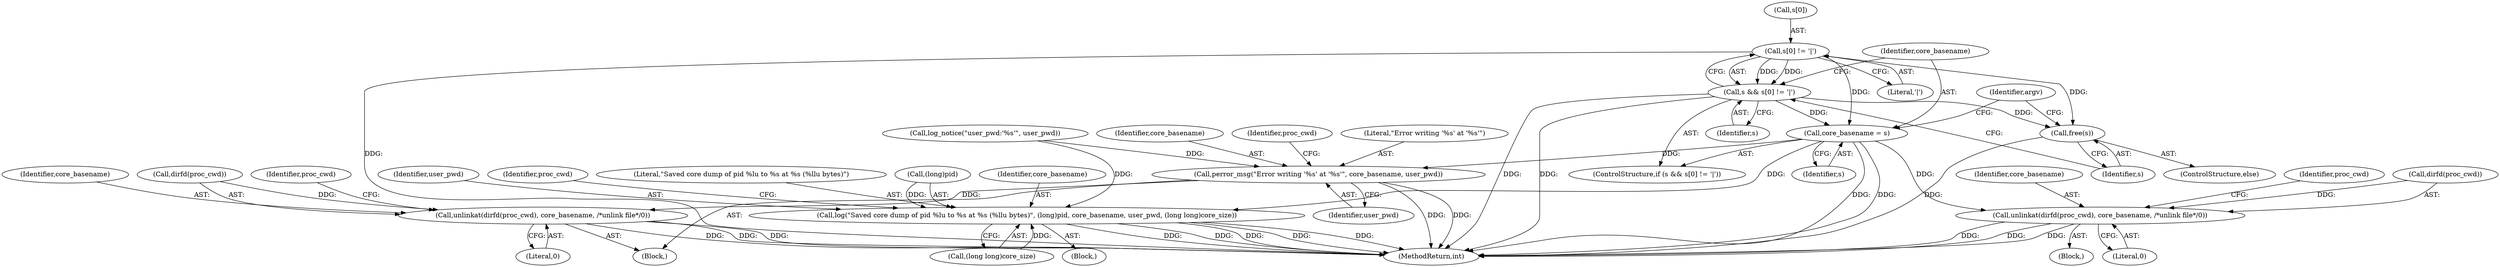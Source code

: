 digraph "0_abrt_8939398b82006ba1fec4ed491339fc075f43fc7c_1@array" {
"1000340" [label="(Call,s[0] != '|')"];
"1000338" [label="(Call,s && s[0] != '|')"];
"1000345" [label="(Call,core_basename = s)"];
"1001180" [label="(Call,perror_msg(\"Error writing '%s' at '%s'\", core_basename, user_pwd))"];
"1001184" [label="(Call,unlinkat(dirfd(proc_cwd), core_basename, /*unlink file*/0))"];
"1001206" [label="(Call,unlinkat(dirfd(proc_cwd), core_basename, /*unlink file*/0))"];
"1001219" [label="(Call,log(\"Saved core dump of pid %lu to %s at %s (%llu bytes)\", (long)pid, core_basename, user_pwd, (long long)core_size))"];
"1000349" [label="(Call,free(s))"];
"1001180" [label="(Call,perror_msg(\"Error writing '%s' at '%s'\", core_basename, user_pwd))"];
"1000350" [label="(Identifier,s)"];
"1000348" [label="(ControlStructure,else)"];
"1001183" [label="(Identifier,user_pwd)"];
"1001187" [label="(Identifier,core_basename)"];
"1000347" [label="(Identifier,s)"];
"1000341" [label="(Call,s[0])"];
"1001226" [label="(Call,(long long)core_size)"];
"1001225" [label="(Identifier,user_pwd)"];
"1001209" [label="(Identifier,core_basename)"];
"1001231" [label="(Identifier,proc_cwd)"];
"1000401" [label="(Call,log_notice(\"user_pwd:'%s'\", user_pwd))"];
"1000339" [label="(Identifier,s)"];
"1000337" [label="(ControlStructure,if (s && s[0] != '|'))"];
"1001186" [label="(Identifier,proc_cwd)"];
"1001213" [label="(Identifier,proc_cwd)"];
"1000338" [label="(Call,s && s[0] != '|')"];
"1001206" [label="(Call,unlinkat(dirfd(proc_cwd), core_basename, /*unlink file*/0))"];
"1000346" [label="(Identifier,core_basename)"];
"1001185" [label="(Call,dirfd(proc_cwd))"];
"1001191" [label="(Identifier,proc_cwd)"];
"1001207" [label="(Call,dirfd(proc_cwd))"];
"1001181" [label="(Literal,\"Error writing '%s' at '%s'\")"];
"1001182" [label="(Identifier,core_basename)"];
"1001220" [label="(Literal,\"Saved core dump of pid %lu to %s at %s (%llu bytes)\")"];
"1001210" [label="(Literal,0)"];
"1000355" [label="(Identifier,argv)"];
"1001156" [label="(Block,)"];
"1001219" [label="(Call,log(\"Saved core dump of pid %lu to %s at %s (%llu bytes)\", (long)pid, core_basename, user_pwd, (long long)core_size))"];
"1001179" [label="(Block,)"];
"1001221" [label="(Call,(long)pid)"];
"1001188" [label="(Literal,0)"];
"1001205" [label="(Block,)"];
"1000344" [label="(Literal,'|')"];
"1001184" [label="(Call,unlinkat(dirfd(proc_cwd), core_basename, /*unlink file*/0))"];
"1000340" [label="(Call,s[0] != '|')"];
"1000345" [label="(Call,core_basename = s)"];
"1001237" [label="(MethodReturn,int)"];
"1001224" [label="(Identifier,core_basename)"];
"1000349" [label="(Call,free(s))"];
"1000340" -> "1000338"  [label="AST: "];
"1000340" -> "1000344"  [label="CFG: "];
"1000341" -> "1000340"  [label="AST: "];
"1000344" -> "1000340"  [label="AST: "];
"1000338" -> "1000340"  [label="CFG: "];
"1000340" -> "1001237"  [label="DDG: "];
"1000340" -> "1000338"  [label="DDG: "];
"1000340" -> "1000338"  [label="DDG: "];
"1000340" -> "1000345"  [label="DDG: "];
"1000340" -> "1000349"  [label="DDG: "];
"1000338" -> "1000337"  [label="AST: "];
"1000338" -> "1000339"  [label="CFG: "];
"1000339" -> "1000338"  [label="AST: "];
"1000346" -> "1000338"  [label="CFG: "];
"1000350" -> "1000338"  [label="CFG: "];
"1000338" -> "1001237"  [label="DDG: "];
"1000338" -> "1001237"  [label="DDG: "];
"1000338" -> "1000345"  [label="DDG: "];
"1000338" -> "1000349"  [label="DDG: "];
"1000345" -> "1000337"  [label="AST: "];
"1000345" -> "1000347"  [label="CFG: "];
"1000346" -> "1000345"  [label="AST: "];
"1000347" -> "1000345"  [label="AST: "];
"1000355" -> "1000345"  [label="CFG: "];
"1000345" -> "1001237"  [label="DDG: "];
"1000345" -> "1001237"  [label="DDG: "];
"1000345" -> "1001180"  [label="DDG: "];
"1000345" -> "1001206"  [label="DDG: "];
"1000345" -> "1001219"  [label="DDG: "];
"1001180" -> "1001179"  [label="AST: "];
"1001180" -> "1001183"  [label="CFG: "];
"1001181" -> "1001180"  [label="AST: "];
"1001182" -> "1001180"  [label="AST: "];
"1001183" -> "1001180"  [label="AST: "];
"1001186" -> "1001180"  [label="CFG: "];
"1001180" -> "1001237"  [label="DDG: "];
"1001180" -> "1001237"  [label="DDG: "];
"1000401" -> "1001180"  [label="DDG: "];
"1001180" -> "1001184"  [label="DDG: "];
"1001184" -> "1001179"  [label="AST: "];
"1001184" -> "1001188"  [label="CFG: "];
"1001185" -> "1001184"  [label="AST: "];
"1001187" -> "1001184"  [label="AST: "];
"1001188" -> "1001184"  [label="AST: "];
"1001191" -> "1001184"  [label="CFG: "];
"1001184" -> "1001237"  [label="DDG: "];
"1001184" -> "1001237"  [label="DDG: "];
"1001184" -> "1001237"  [label="DDG: "];
"1001185" -> "1001184"  [label="DDG: "];
"1001206" -> "1001205"  [label="AST: "];
"1001206" -> "1001210"  [label="CFG: "];
"1001207" -> "1001206"  [label="AST: "];
"1001209" -> "1001206"  [label="AST: "];
"1001210" -> "1001206"  [label="AST: "];
"1001213" -> "1001206"  [label="CFG: "];
"1001206" -> "1001237"  [label="DDG: "];
"1001206" -> "1001237"  [label="DDG: "];
"1001206" -> "1001237"  [label="DDG: "];
"1001207" -> "1001206"  [label="DDG: "];
"1001219" -> "1001156"  [label="AST: "];
"1001219" -> "1001226"  [label="CFG: "];
"1001220" -> "1001219"  [label="AST: "];
"1001221" -> "1001219"  [label="AST: "];
"1001224" -> "1001219"  [label="AST: "];
"1001225" -> "1001219"  [label="AST: "];
"1001226" -> "1001219"  [label="AST: "];
"1001231" -> "1001219"  [label="CFG: "];
"1001219" -> "1001237"  [label="DDG: "];
"1001219" -> "1001237"  [label="DDG: "];
"1001219" -> "1001237"  [label="DDG: "];
"1001219" -> "1001237"  [label="DDG: "];
"1001219" -> "1001237"  [label="DDG: "];
"1001221" -> "1001219"  [label="DDG: "];
"1000401" -> "1001219"  [label="DDG: "];
"1001226" -> "1001219"  [label="DDG: "];
"1000349" -> "1000348"  [label="AST: "];
"1000349" -> "1000350"  [label="CFG: "];
"1000350" -> "1000349"  [label="AST: "];
"1000355" -> "1000349"  [label="CFG: "];
"1000349" -> "1001237"  [label="DDG: "];
}
